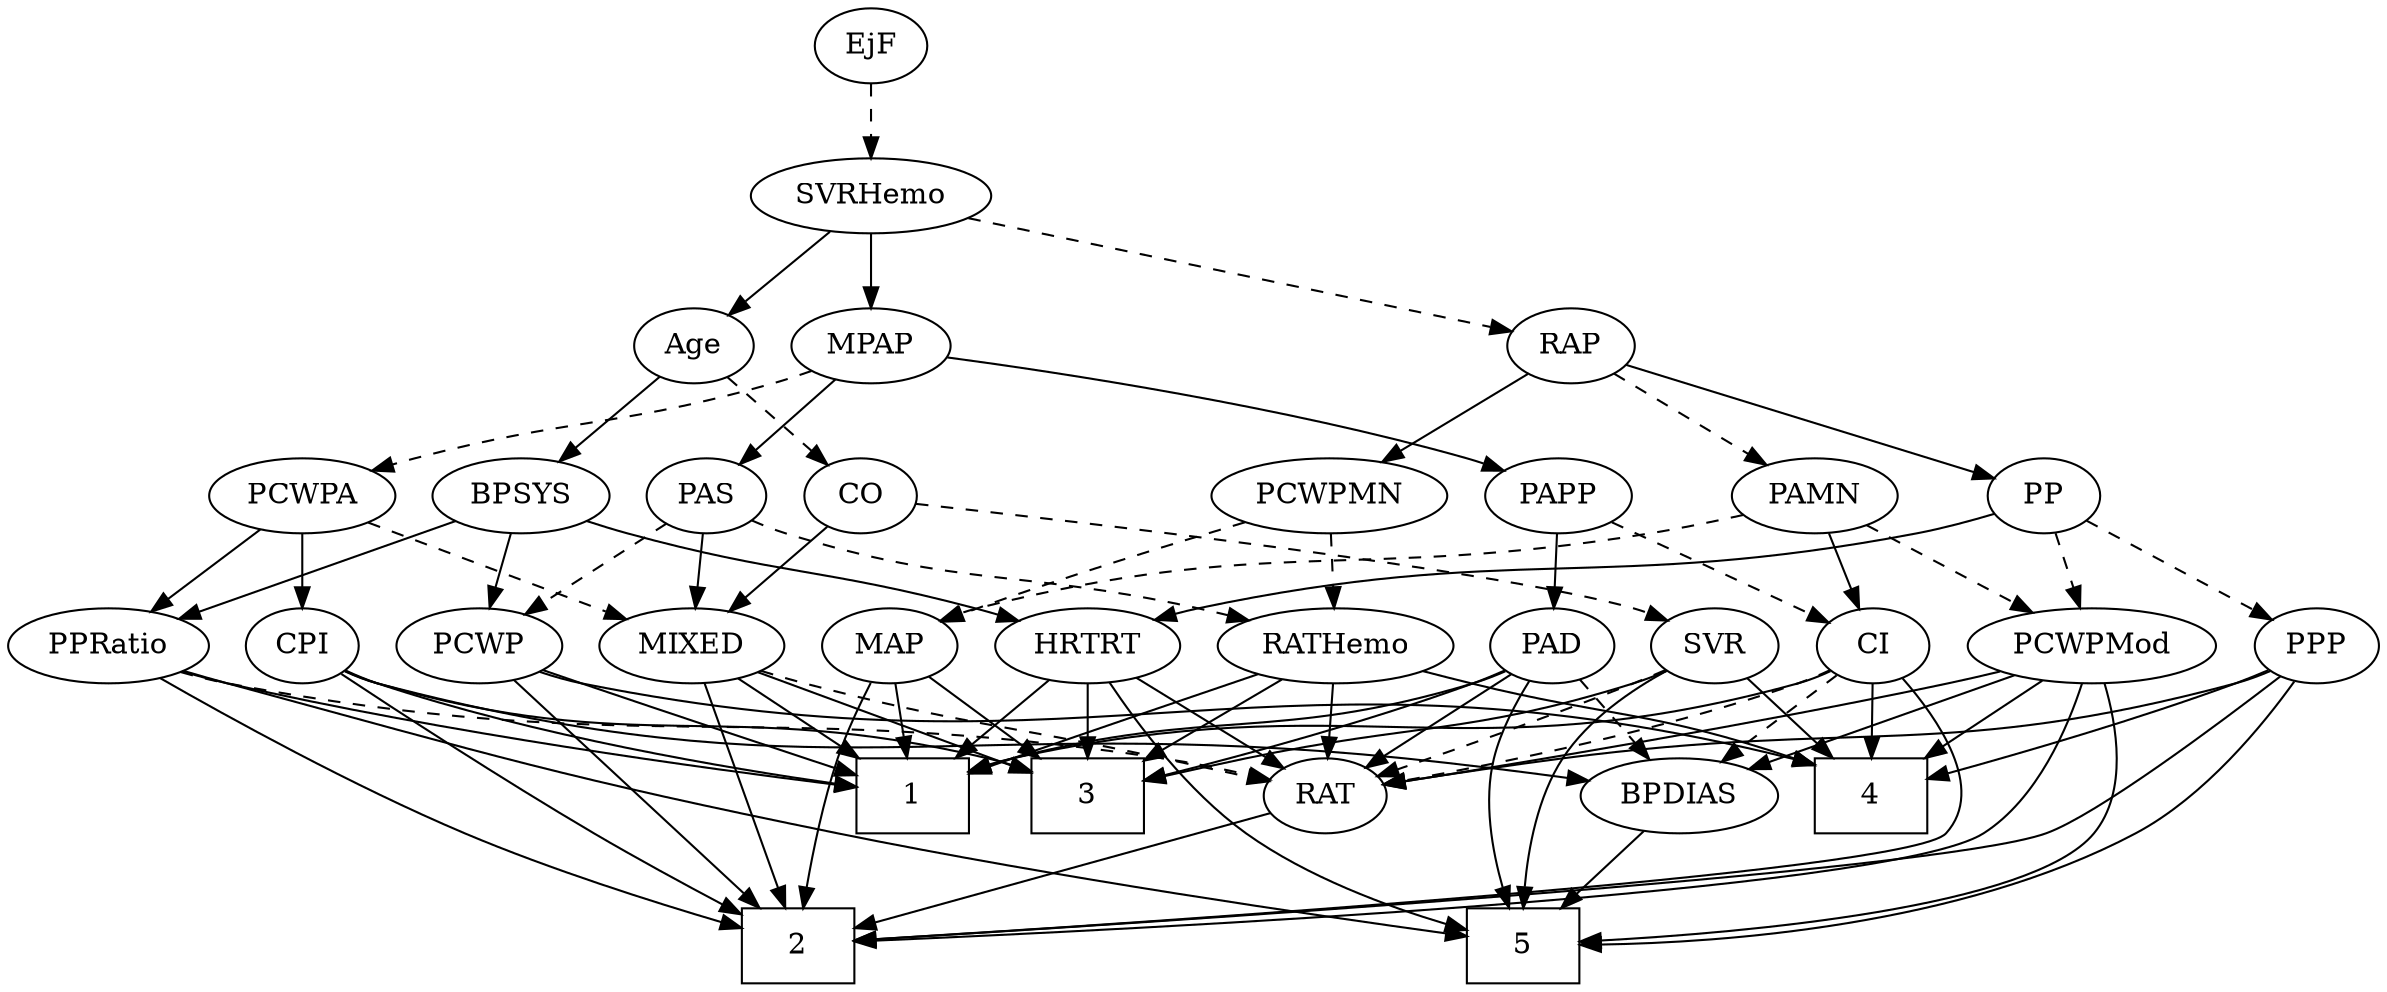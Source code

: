 strict digraph {
	graph [bb="0,0,1046.6,468"];
	node [label="\N"];
	1	[height=0.5,
		pos="390.65,90",
		shape=box,
		width=0.75];
	2	[height=0.5,
		pos="335.65,18",
		shape=box,
		width=0.75];
	3	[height=0.5,
		pos="462.65,90",
		shape=box,
		width=0.75];
	4	[height=0.5,
		pos="822.65,90",
		shape=box,
		width=0.75];
	5	[height=0.5,
		pos="665.65,18",
		shape=box,
		width=0.75];
	Age	[height=0.5,
		pos="300.65,306",
		width=0.75];
	BPSYS	[height=0.5,
		pos="221.65,234",
		width=1.0471];
	Age -> BPSYS	[pos="e,238.87,250.26 285.04,291.17 274.02,281.4 259.02,268.11 246.38,256.91",
		style=solid];
	CO	[height=0.5,
		pos="376.65,234",
		width=0.75];
	Age -> CO	[pos="e,361.29,249.14 316.03,290.83 326.84,280.87 341.5,267.37 353.7,256.14",
		style=dashed];
	EjF	[height=0.5,
		pos="380.65,450",
		width=0.75];
	SVRHemo	[height=0.5,
		pos="380.65,378",
		width=1.3902];
	EjF -> SVRHemo	[pos="e,380.65,396.1 380.65,431.7 380.65,423.98 380.65,414.71 380.65,406.11",
		style=dashed];
	RAP	[height=0.5,
		pos="687.65,306",
		width=0.77632];
	PAMN	[height=0.5,
		pos="796.65,234",
		width=1.011];
	RAP -> PAMN	[pos="e,775.37,248.67 706.88,292.65 723.45,282.01 747.64,266.48 766.73,254.21",
		style=dashed];
	PCWPMN	[height=0.5,
		pos="579.65,234",
		width=1.3902];
	RAP -> PCWPMN	[pos="e,603.03,250.16 668.59,292.65 652.8,282.41 630.03,267.66 611.48,255.63",
		style=solid];
	PP	[height=0.5,
		pos="900.65,234",
		width=0.75];
	RAP -> PP	[pos="e,876.82,242.83 712.08,296.97 750.22,284.44 823.99,260.19 867.08,246.03",
		style=solid];
	MIXED	[height=0.5,
		pos="297.65,162",
		width=1.1193];
	MIXED -> 1	[pos="e,368.01,108.04 317.37,146.15 329.64,136.92 345.7,124.83 359.65,114.33",
		style=solid];
	MIXED -> 2	[pos="e,331.05,36.189 302.23,143.87 308.74,119.56 320.71,74.819 328.42,46.013",
		style=solid];
	MIXED -> 3	[pos="e,435.59,103.96 326.77,149.53 351.09,139.84 386.84,125.36 426.09,108.15",
		style=solid];
	RAT	[height=0.5,
		pos="572.65,90",
		width=0.75827];
	MIXED -> RAT	[pos="e,547.18,96.898 327.81,149.99 334,147.88 340.51,145.78 346.65,144 355.84,141.34 475.89,113.43 537.17,99.219",
		style=dashed];
	MPAP	[height=0.5,
		pos="380.65,306",
		width=0.97491];
	PAS	[height=0.5,
		pos="304.65,234",
		width=0.75];
	MPAP -> PAS	[pos="e,319.81,248.97 364.16,289.81 353.34,279.85 339.06,266.7 327.2,255.77",
		style=solid];
	PCWPA	[height=0.5,
		pos="124.65,234",
		width=1.1555];
	MPAP -> PCWPA	[pos="e,155.69,246.14 353.88,293.92 348.24,291.8 342.29,289.71 336.65,288 266.05,266.65 245.67,271.9 174.65,252 171.65,251.16 168.58,250.25 \
165.49,249.29",
		style=dashed];
	PAPP	[height=0.5,
		pos="679.65,234",
		width=0.88464];
	MPAP -> PAPP	[pos="e,655.64,245.85 414.14,300.21 463.84,292.63 559.74,276.22 638.65,252 641.1,251.25 643.6,250.4 646.1,249.51",
		style=solid];
	PPRatio	[height=0.5,
		pos="39.646,162",
		width=1.1013];
	BPSYS -> PPRatio	[pos="e,68.787,174.21 193.21,222.06 162.36,210.2 112.93,191.18 78.508,177.95",
		style=solid];
	PCWP	[height=0.5,
		pos="204.65,162",
		width=0.97491];
	BPSYS -> PCWP	[pos="e,208.84,180.28 217.53,216.05 215.64,208.26 213.35,198.82 211.22,190.08",
		style=solid];
	HRTRT	[height=0.5,
		pos="474.65,162",
		width=1.1013];
	BPSYS -> HRTRT	[pos="e,445.12,174.06 250.29,222.01 256.31,219.87 262.65,217.76 268.65,216 337.75,195.71 357.47,200.06 426.65,180 429.57,179.15 432.57,\
178.23 435.58,177.26",
		style=solid];
	PAD	[height=0.5,
		pos="677.65,162",
		width=0.79437];
	PAD -> 1	[pos="e,417.85,104.79 655.91,150.14 650.68,147.85 645.04,145.63 639.65,144 550.81,117.1 520.27,135.45 427.62,107.81",
		style=solid];
	PAD -> 3	[pos="e,489.69,97.925 655.34,150.44 650.24,148.19 644.8,145.91 639.65,144 592.17,126.36 535.91,110.31 499.78,100.61",
		style=solid];
	PAD -> 5	[pos="e,659.05,36.203 667.41,145.02 661.52,134.86 654.7,121.18 651.65,108 646.86,87.366 651.05,63.658 656.07,45.901",
		style=solid];
	PAD -> RAT	[pos="e,591.08,103.29 658.39,148.16 641.9,137.17 617.99,121.23 599.6,108.97",
		style=solid];
	BPDIAS	[height=0.5,
		pos="735.65,90",
		width=1.1735];
	PAD -> BPDIAS	[pos="e,722.28,107.13 690.23,145.81 697.7,136.8 707.33,125.18 715.8,114.95",
		style=dashed];
	CO -> MIXED	[pos="e,315.15,178.51 361.04,219.17 350.09,209.47 335.22,196.29 322.63,185.14",
		style=solid];
	SVR	[height=0.5,
		pos="752.65,162",
		width=0.77632];
	CO -> SVR	[pos="e,731.51,173.92 403.16,229.81 472.3,221.35 656.76,197.76 715.65,180 717.79,179.35 719.97,178.61 722.15,177.79",
		style=dashed];
	PAS -> MIXED	[pos="e,299.36,180.1 302.92,215.7 302.14,207.98 301.22,198.71 300.36,190.11",
		style=solid];
	RATHemo	[height=0.5,
		pos="581.65,162",
		width=1.3721];
	PAS -> RATHemo	[pos="e,545.27,174.21 325.23,222.22 330.18,219.92 335.53,217.68 340.65,216 419.39,190.11 443.12,199.68 523.65,180 527.49,179.06 531.47,\
178.03 535.44,176.95",
		style=dashed];
	PAS -> PCWP	[pos="e,224.78,177.09 286.77,220.49 271.94,210.1 250.57,195.15 233.35,183.09",
		style=dashed];
	PCWPMod	[height=0.5,
		pos="922.65,162",
		width=1.4443];
	PAMN -> PCWPMod	[pos="e,896.32,177.63 820.05,220 838.98,209.48 865.93,194.51 887.46,182.55",
		style=dashed];
	MAP	[height=0.5,
		pos="386.65,162",
		width=0.84854];
	PAMN -> MAP	[pos="e,409.34,174.2 764.61,225.1 751.1,221.96 735.17,218.5 720.65,216 590.48,193.56 553.08,214.75 425.65,180 423.36,179.38 421.04,178.64 \
418.72,177.84",
		style=dashed];
	CI	[height=0.5,
		pos="825.65,162",
		width=0.75];
	PAMN -> CI	[pos="e,818.69,179.79 803.67,216.05 807.01,207.97 811.1,198.12 814.83,189.11",
		style=solid];
	RATHemo -> 1	[pos="e,418.02,104.31 545.21,149.81 515.57,140.43 472.56,126.18 427.39,108.1",
		style=solid];
	RATHemo -> 3	[pos="e,490.05,107.12 556.7,146.33 539.95,136.47 517.61,123.33 498.9,112.33",
		style=solid];
	RATHemo -> 4	[pos="e,795.37,104.58 618.4,149.96 625.43,147.92 632.76,145.85 639.65,144 701.56,127.35 721.4,130.15 785.57,108.03",
		style=solid];
	RATHemo -> RAT	[pos="e,574.85,108.1 579.42,143.7 578.43,135.98 577.24,126.71 576.13,118.11",
		style=solid];
	CPI	[height=0.5,
		pos="124.65,162",
		width=0.75];
	CPI -> 1	[pos="e,363.56,95.296 145.27,150.33 150.22,148.03 155.55,145.77 160.65,144 226.91,121.02 307.39,105.07 353.45,97.032",
		style=solid];
	CPI -> 2	[pos="e,308.6,35.319 142.37,148 166.55,130.37 211.38,98.078 250.65,72 266.63,61.383 284.63,50.072 299.93,40.638",
		style=solid];
	CPI -> 3	[pos="e,435.47,104.89 145.16,149.99 150.12,147.71 155.48,145.53 160.65,144 271.91,111.06 310.16,140.18 425.55,107.77",
		style=solid];
	CPI -> BPDIAS	[pos="e,696.24,96.822 145.1,149.79 150.06,147.51 155.44,145.39 160.65,144 353.65,92.516 410.03,129.26 608.65,108 634.27,105.26 662.71,\
101.52 686.18,98.24",
		style=solid];
	RAT -> 2	[pos="e,362.88,27.044 548.18,81.772 506.55,69.478 421.72,44.423 372.76,29.961",
		style=solid];
	SVR -> 3	[pos="e,489.67,97.395 731.46,150.25 726.37,147.95 720.89,145.71 715.65,144 638.48,118.89 615.98,125.09 536.65,108 524.59,105.4 511.45,\
102.43 499.65,99.709",
		style=solid];
	SVR -> 4	[pos="e,805.44,108.2 767.15,146.5 776.11,137.54 787.83,125.81 798.2,115.45",
		style=solid];
	SVR -> 5	[pos="e,665.88,36.024 731.56,149.93 716.17,140.75 696.09,126.27 684.65,108 673.01,89.419 668.41,64.832 666.63,46.209",
		style=solid];
	SVR -> RAT	[pos="e,596.39,99.18 730.85,150.66 725.89,148.39 720.61,146.06 715.65,144 678.56,128.63 635.24,112.88 606.08,102.58",
		style=dashed];
	PCWPMod -> 2	[pos="e,362.83,20.167 918.85,143.95 913.24,123.17 900.6,88.756 875.65,72 834.03,44.053 488.3,25.939 372.95,20.627",
		style=solid];
	PCWPMod -> 4	[pos="e,847.23,108.21 900.45,145.46 887.27,136.24 870.31,124.37 855.6,114.06",
		style=solid];
	PCWPMod -> 5	[pos="e,692.84,20.255 930.27,144.17 937.88,124.56 946.25,92.263 929.65,72 901.44,37.573 769.16,25.038 703.21,20.875",
		style=solid];
	PCWPMod -> RAT	[pos="e,599.11,95.031 884.38,149.77 876.88,147.72 869.04,145.7 861.65,144 771.52,123.22 664.09,105.29 609.07,96.596",
		style=solid];
	PCWPMod -> BPDIAS	[pos="e,766.47,102.54 888.78,148.32 857.07,136.45 809.66,118.71 776,106.11",
		style=solid];
	PCWPA -> MIXED	[pos="e,268.73,174.7 153.99,221.13 183,209.39 227.52,191.37 259.31,178.51",
		style=dashed];
	PCWPA -> CPI	[pos="e,124.65,180.1 124.65,215.7 124.65,207.98 124.65,198.71 124.65,190.11",
		style=solid];
	PCWPA -> PPRatio	[pos="e,58.054,178.16 106.2,217.81 94.396,208.09 78.896,195.32 65.824,184.56",
		style=solid];
	PCWPMN -> RATHemo	[pos="e,581.16,180.1 580.14,215.7 580.36,207.98 580.63,198.71 580.87,190.11",
		style=dashed];
	PCWPMN -> MAP	[pos="e,410.45,173.73 543.57,221.48 512.17,211.25 465.56,195.54 425.65,180 423.79,179.28 421.89,178.52 419.98,177.74",
		style=dashed];
	SVRHemo -> Age	[pos="e,316.3,320.7 362.49,361.12 351.07,351.12 336.22,338.13 323.94,327.38",
		style=solid];
	SVRHemo -> RAP	[pos="e,661.64,312.93 421.73,367.63 482.18,353.85 594.12,328.33 651.57,315.23",
		style=dashed];
	SVRHemo -> MPAP	[pos="e,380.65,324.1 380.65,359.7 380.65,351.98 380.65,342.71 380.65,334.11",
		style=solid];
	BPDIAS -> 5	[pos="e,682.94,36.292 719.76,73.116 711.02,64.373 699.98,53.334 690.16,43.51",
		style=solid];
	MAP -> 1	[pos="e,389.67,108.1 387.64,143.7 388.08,135.98 388.61,126.71 389.1,118.11",
		style=solid];
	MAP -> 2	[pos="e,337.6,36.222 375.07,145.03 368.21,134.87 359.87,121.19 354.65,108 346.76,88.075 341.9,64.283 339.07,46.313",
		style=solid];
	MAP -> 3	[pos="e,443.97,108.2 402.39,146.5 412.21,137.45 425.1,125.59 436.43,115.15",
		style=solid];
	PP -> PCWPMod	[pos="e,917.22,180.28 905.97,216.05 908.42,208.26 911.39,198.82 914.14,190.08",
		style=dashed];
	PPP	[height=0.5,
		pos="1019.6,162",
		width=0.75];
	PP -> PPP	[pos="e,999.97,174.58 920.3,221.44 939.59,210.09 969.23,192.66 991.11,179.78",
		style=dashed];
	PP -> HRTRT	[pos="e,503.88,174.32 877.04,225.22 866.34,221.94 853.46,218.35 841.65,216 702.15,188.21 662.35,211.5 523.65,180 520.3,179.24 516.86,178.33 \
513.43,177.33",
		style=solid];
	PPP -> 2	[pos="e,362.81,20.647 1006,146.19 985.81,125.49 945.95,88.589 903.65,72 854.36,52.673 491.24,28.662 372.85,21.27",
		style=solid];
	PPP -> 4	[pos="e,849.79,98.818 998.52,150.49 993.68,148.24 988.53,145.95 983.65,144 941.79,127.3 892.39,111.61 859.45,101.7",
		style=solid];
	PPP -> 5	[pos="e,692.65,18.104 1011.2,144.56 999.67,124.07 977.17,89.624 947.65,72 869.69,25.462 759.8,18.325 702.96,18.075",
		style=solid];
	PPP -> RAT	[pos="e,598.86,95.213 999.15,149.94 994.19,147.65 988.83,145.49 983.65,144 855.03,106.95 817.27,126.05 684.65,108 659.24,104.54 630.67,\
100.2 608.74,96.768",
		style=solid];
	PPRatio -> 1	[pos="e,363.26,94.309 69.212,149.89 75.566,147.74 82.284,145.65 88.646,144 182.51,119.65 295.7,103.12 353.19,95.607",
		style=solid];
	PPRatio -> 2	[pos="e,308.61,27.707 61.626,146.86 91.13,128.24 145.52,95.149 194.65,72 229.14,55.745 270.08,40.813 298.94,30.97",
		style=solid];
	PPRatio -> 5	[pos="e,638.44,22.743 69.859,150.15 76.048,148.03 82.537,145.88 88.646,144 205.68,107.91 235.03,98.318 354.65,72 452.59,50.45 569.53,32.613 \
628.18,24.203",
		style=solid];
	PPRatio -> RAT	[pos="e,547.81,97.609 68.59,149.64 75.103,147.46 82.043,145.41 88.646,144 267.52,105.73 317.96,136.55 498.65,108 511.57,105.96 525.59,\
102.95 537.91,100.02",
		style=dashed];
	PCWP -> 1	[pos="e,363.39,101.07 232.09,150.34 237.57,148.23 243.29,146.04 248.65,144 284.29,130.46 325.09,115.27 353.77,104.63",
		style=solid];
	PCWP -> 2	[pos="e,319.77,36.21 218.92,145.53 241.56,120.99 285.92,72.897 312.96,43.587",
		style=solid];
	PCWP -> 4	[pos="e,795.53,105.09 230.3,149.6 236.22,147.39 242.57,145.34 248.65,144 479.43,92.935 552.69,166.16 785.74,107.61",
		style=solid];
	CI -> 1	[pos="e,417.79,105 805.17,149.86 800.21,147.58 794.84,145.44 789.65,144 636.6,101.64 585.01,149.21 427.81,107.72",
		style=solid];
	CI -> 2	[pos="e,362.77,20.745 839.27,146.33 855.46,127.13 877.98,93.395 858.65,72 842.33,53.944 489.99,29.174 373.02,21.421",
		style=solid];
	CI -> 4	[pos="e,823.38,108.1 824.9,143.7 824.57,135.98 824.18,126.71 823.81,118.11",
		style=solid];
	CI -> RAT	[pos="e,598.86,95.629 805.01,150.38 800.06,148.08 794.73,145.8 789.65,144 727.54,122.01 652.31,105.86 608.71,97.491",
		style=dashed];
	CI -> BPDIAS	[pos="e,755,106.05 808.72,147.83 795.83,137.81 777.82,123.81 762.91,112.21",
		style=dashed];
	PAPP -> PAD	[pos="e,678.14,180.1 679.15,215.7 678.93,207.98 678.67,198.71 678.42,190.11",
		style=solid];
	PAPP -> CI	[pos="e,804.15,173.31 703.1,221.75 728.05,209.79 767.62,190.82 795.01,177.69",
		style=dashed];
	HRTRT -> 1	[pos="e,411.2,108.13 456.42,145.81 445.5,136.71 431.37,124.94 419.01,114.64",
		style=solid];
	HRTRT -> 3	[pos="e,465.58,108.1 471.68,143.7 470.36,135.98 468.77,126.71 467.29,118.11",
		style=solid];
	HRTRT -> 5	[pos="e,638.62,25.262 482.66,144.05 492.75,124.32 511.82,91.914 536.65,72 563.9,50.14 601.41,36.086 628.96,27.982",
		style=solid];
	HRTRT -> RAT	[pos="e,554.67,103.84 494.95,146.5 509.81,135.89 530.09,121.4 546.21,109.88",
		style=solid];
}
